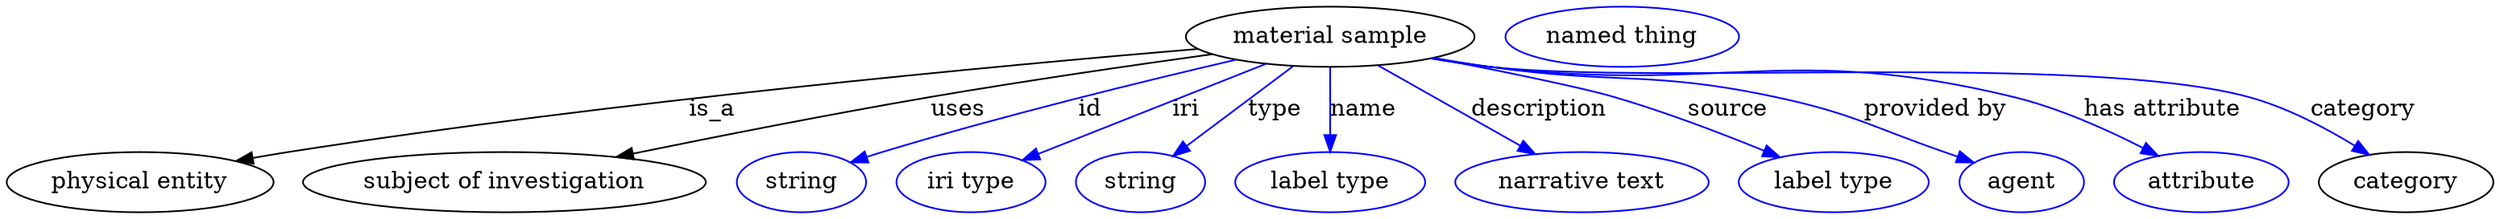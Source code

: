 digraph {
	graph [bb="0,0,1482.3,123"];
	node [label="\N"];
	"material sample"	 [height=0.5,
		label="material sample",
		pos="789.29,105",
		width=2.3831];
	"physical entity"	 [height=0.5,
		pos="79.293,18",
		width=2.2026];
	"material sample" -> "physical entity"	 [label=is_a,
		lp="421.29,61.5",
		pos="e,137.1,30.387 709.06,98.619 590.4,88.609 361.33,67.095 168.29,36 161.5,34.905 154.43,33.66 147.38,32.348"];
	"subject of investigation"	 [height=0.5,
		pos="297.29,18",
		width=3.34];
	"material sample" -> "subject of investigation"	 [label=uses,
		lp="567.79,61.5",
		pos="e,366.39,32.807 717.55,95.064 670.24,88.286 606.96,78.793 551.29,69 492.43,58.644 426.23,45.297 376.18,34.855"];
	id	 [color=blue,
		height=0.5,
		label=string,
		pos="474.29,18",
		width=1.0652];
	"material sample" -> id	 [color=blue,
		label=id,
		lp="639.29,61.5",
		pos="e,503.82,29.634 730.72,91.749 676.28,78.992 593.17,58.38 522.29,36 519.37,35.078 516.37,34.08 513.37,33.041",
		style=solid];
	iri	 [color=blue,
		height=0.5,
		label="iri type",
		pos="575.29,18",
		width=1.2277];
	"material sample" -> iri	 [color=blue,
		label=iri,
		lp="703.29,61.5",
		pos="e,606.9,30.851 749.79,88.941 711.83,73.507 654.7,50.282 616.25,34.652",
		style=solid];
	type	 [color=blue,
		height=0.5,
		label=string,
		pos="676.29,18",
		width=1.0652];
	"material sample" -> type	 [color=blue,
		label=type,
		lp="756.29,61.5",
		pos="e,696.57,33.614 766.7,87.603 748.86,73.867 723.86,54.621 704.67,39.847",
		style=solid];
	name	 [color=blue,
		height=0.5,
		label="label type",
		pos="789.29,18",
		width=1.5707];
	"material sample" -> name	 [color=blue,
		label=name,
		lp="809.29,61.5",
		pos="e,789.29,36.003 789.29,86.974 789.29,75.192 789.29,59.561 789.29,46.158",
		style=solid];
	description	 [color=blue,
		height=0.5,
		label="narrative text",
		pos="939.29,18",
		width=2.0943];
	"material sample" -> description	 [color=blue,
		label=description,
		lp="914.29,61.5",
		pos="e,910.34,34.79 818.57,88.019 842.29,74.262 875.87,54.783 901.6,39.861",
		style=solid];
	source	 [color=blue,
		height=0.5,
		label="label type",
		pos="1089.3,18",
		width=1.5707];
	"material sample" -> source	 [color=blue,
		label=source,
		lp="1027.8,61.5",
		pos="e,1056.2,32.756 852.51,92.742 892.2,84.827 939.5,74.934 959.29,69 989.15,60.048 1021.8,47.224 1046.9,36.675",
		style=solid];
	"provided by"	 [color=blue,
		height=0.5,
		label=agent,
		pos="1201.3,18",
		width=1.0291];
	"material sample" -> "provided by"	 [color=blue,
		label="provided by",
		lp="1150.8,61.5",
		pos="e,1172.7,29.462 850.85,92.431 861.64,90.453 872.77,88.552 883.29,87 959.77,75.72 980.73,85.32 1056.3,69 1101.6,59.209 1111.7,51.789 \
1155.3,36 1157.9,35.074 1160.5,34.101 1163.1,33.107",
		style=solid];
	"has attribute"	 [color=blue,
		height=0.5,
		label=attribute,
		pos="1308.3,18",
		width=1.4443];
	"material sample" -> "has attribute"	 [color=blue,
		label="has attribute",
		lp="1286.3,61.5",
		pos="e,1282,33.524 849.79,92.2 860.89,90.197 872.41,88.348 883.29,87 1022,69.818 1061.6,102.77 1197.3,69 1223.8,62.395 1251.8,49.509 \
1273,38.342",
		style=solid];
	category	 [height=0.5,
		pos="1430.3,18",
		width=1.4443];
	"material sample" -> category	 [color=blue,
		label=category,
		lp="1403.3,61.5",
		pos="e,1407.5,34.424 849.51,92.086 860.7,90.082 872.32,88.261 883.29,87 983.6,75.473 1240,95.991 1337.3,69 1359.2,62.922 1381.6,50.842 \
1398.9,39.965",
		style=solid];
	"named thing_category"	 [color=blue,
		height=0.5,
		label="named thing",
		pos="962.29,105",
		width=1.9318];
}
